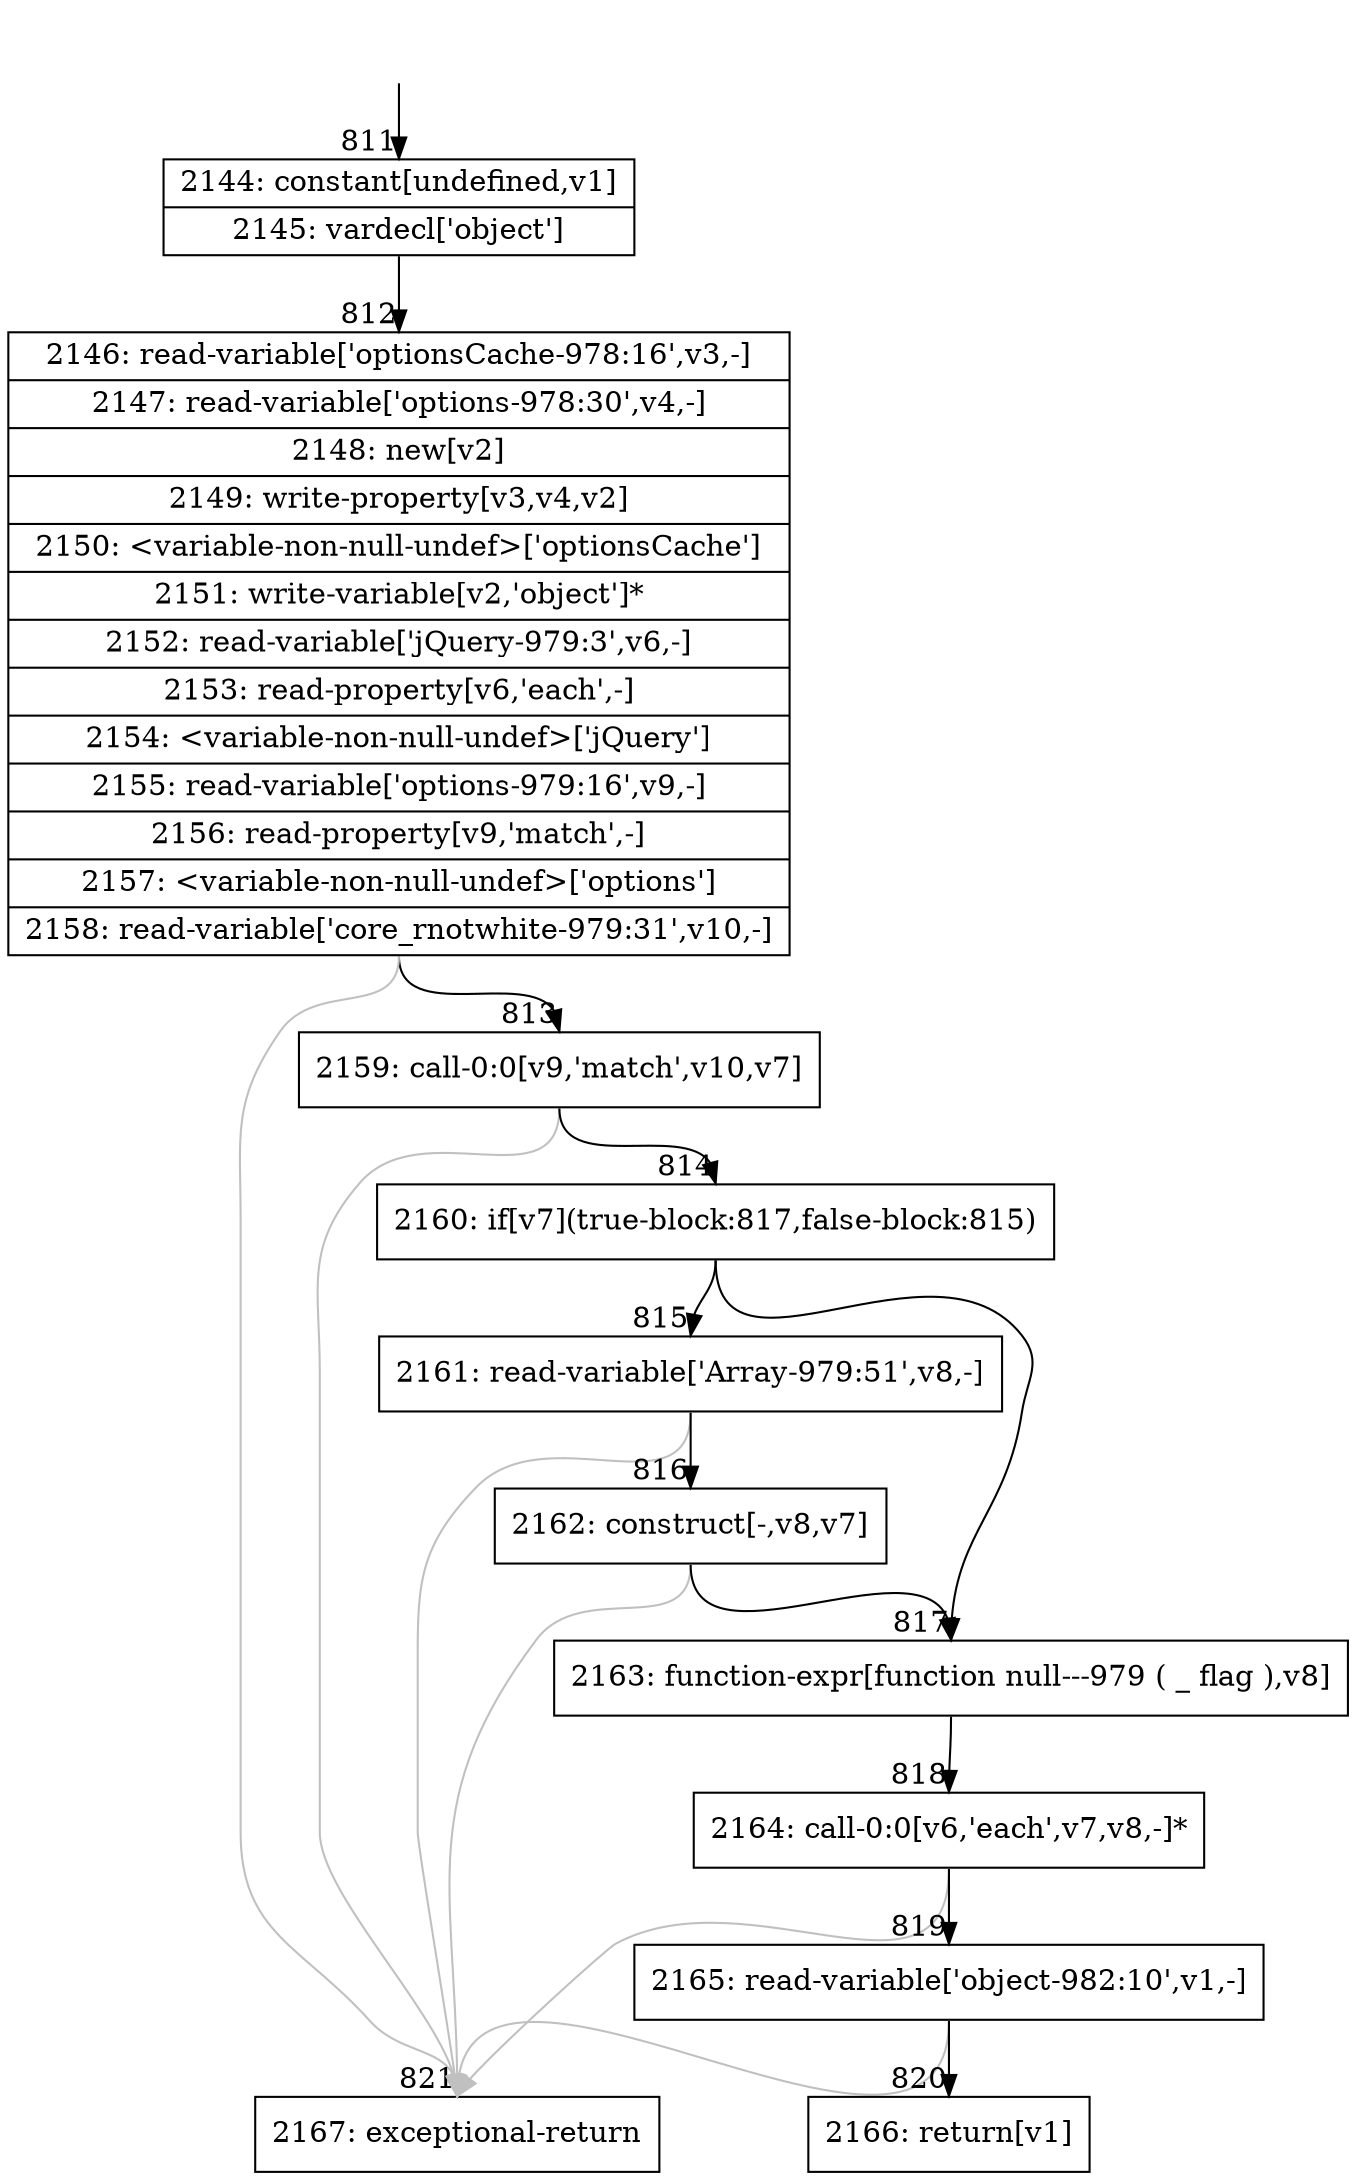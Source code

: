 digraph {
rankdir="TD"
BB_entry57[shape=none,label=""];
BB_entry57 -> BB811 [tailport=s, headport=n, headlabel="    811"]
BB811 [shape=record label="{2144: constant[undefined,v1]|2145: vardecl['object']}" ] 
BB811 -> BB812 [tailport=s, headport=n, headlabel="      812"]
BB812 [shape=record label="{2146: read-variable['optionsCache-978:16',v3,-]|2147: read-variable['options-978:30',v4,-]|2148: new[v2]|2149: write-property[v3,v4,v2]|2150: \<variable-non-null-undef\>['optionsCache']|2151: write-variable[v2,'object']*|2152: read-variable['jQuery-979:3',v6,-]|2153: read-property[v6,'each',-]|2154: \<variable-non-null-undef\>['jQuery']|2155: read-variable['options-979:16',v9,-]|2156: read-property[v9,'match',-]|2157: \<variable-non-null-undef\>['options']|2158: read-variable['core_rnotwhite-979:31',v10,-]}" ] 
BB812 -> BB813 [tailport=s, headport=n, headlabel="      813"]
BB812 -> BB821 [tailport=s, headport=n, color=gray, headlabel="      821"]
BB813 [shape=record label="{2159: call-0:0[v9,'match',v10,v7]}" ] 
BB813 -> BB814 [tailport=s, headport=n, headlabel="      814"]
BB813 -> BB821 [tailport=s, headport=n, color=gray]
BB814 [shape=record label="{2160: if[v7](true-block:817,false-block:815)}" ] 
BB814 -> BB817 [tailport=s, headport=n, headlabel="      817"]
BB814 -> BB815 [tailport=s, headport=n, headlabel="      815"]
BB815 [shape=record label="{2161: read-variable['Array-979:51',v8,-]}" ] 
BB815 -> BB816 [tailport=s, headport=n, headlabel="      816"]
BB815 -> BB821 [tailport=s, headport=n, color=gray]
BB816 [shape=record label="{2162: construct[-,v8,v7]}" ] 
BB816 -> BB817 [tailport=s, headport=n]
BB816 -> BB821 [tailport=s, headport=n, color=gray]
BB817 [shape=record label="{2163: function-expr[function null---979 ( _ flag ),v8]}" ] 
BB817 -> BB818 [tailport=s, headport=n, headlabel="      818"]
BB818 [shape=record label="{2164: call-0:0[v6,'each',v7,v8,-]*}" ] 
BB818 -> BB819 [tailport=s, headport=n, headlabel="      819"]
BB818 -> BB821 [tailport=s, headport=n, color=gray]
BB819 [shape=record label="{2165: read-variable['object-982:10',v1,-]}" ] 
BB819 -> BB820 [tailport=s, headport=n, headlabel="      820"]
BB819 -> BB821 [tailport=s, headport=n, color=gray]
BB820 [shape=record label="{2166: return[v1]}" ] 
BB821 [shape=record label="{2167: exceptional-return}" ] 
}
